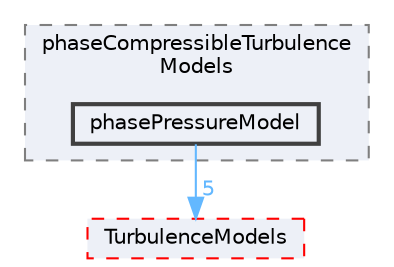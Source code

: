 digraph "src/phaseSystemModels/twoPhaseEuler/phaseCompressibleTurbulenceModels/phasePressureModel"
{
 // LATEX_PDF_SIZE
  bgcolor="transparent";
  edge [fontname=Helvetica,fontsize=10,labelfontname=Helvetica,labelfontsize=10];
  node [fontname=Helvetica,fontsize=10,shape=box,height=0.2,width=0.4];
  compound=true
  subgraph clusterdir_1ca0a6517073d9b68b6aaabe6ab6fb82 {
    graph [ bgcolor="#edf0f7", pencolor="grey50", label="phaseCompressibleTurbulence\lModels", fontname=Helvetica,fontsize=10 style="filled,dashed", URL="dir_1ca0a6517073d9b68b6aaabe6ab6fb82.html",tooltip=""]
  dir_685129fdef1838adf9838c19610c0fa2 [label="phasePressureModel", fillcolor="#edf0f7", color="grey25", style="filled,bold", URL="dir_685129fdef1838adf9838c19610c0fa2.html",tooltip=""];
  }
  dir_1eda626aeac0f0ad2848c36acaa5d501 [label="TurbulenceModels", fillcolor="#edf0f7", color="red", style="filled,dashed", URL="dir_1eda626aeac0f0ad2848c36acaa5d501.html",tooltip=""];
  dir_685129fdef1838adf9838c19610c0fa2->dir_1eda626aeac0f0ad2848c36acaa5d501 [headlabel="5", labeldistance=1.5 headhref="dir_002901_004143.html" href="dir_002901_004143.html" color="steelblue1" fontcolor="steelblue1"];
}
